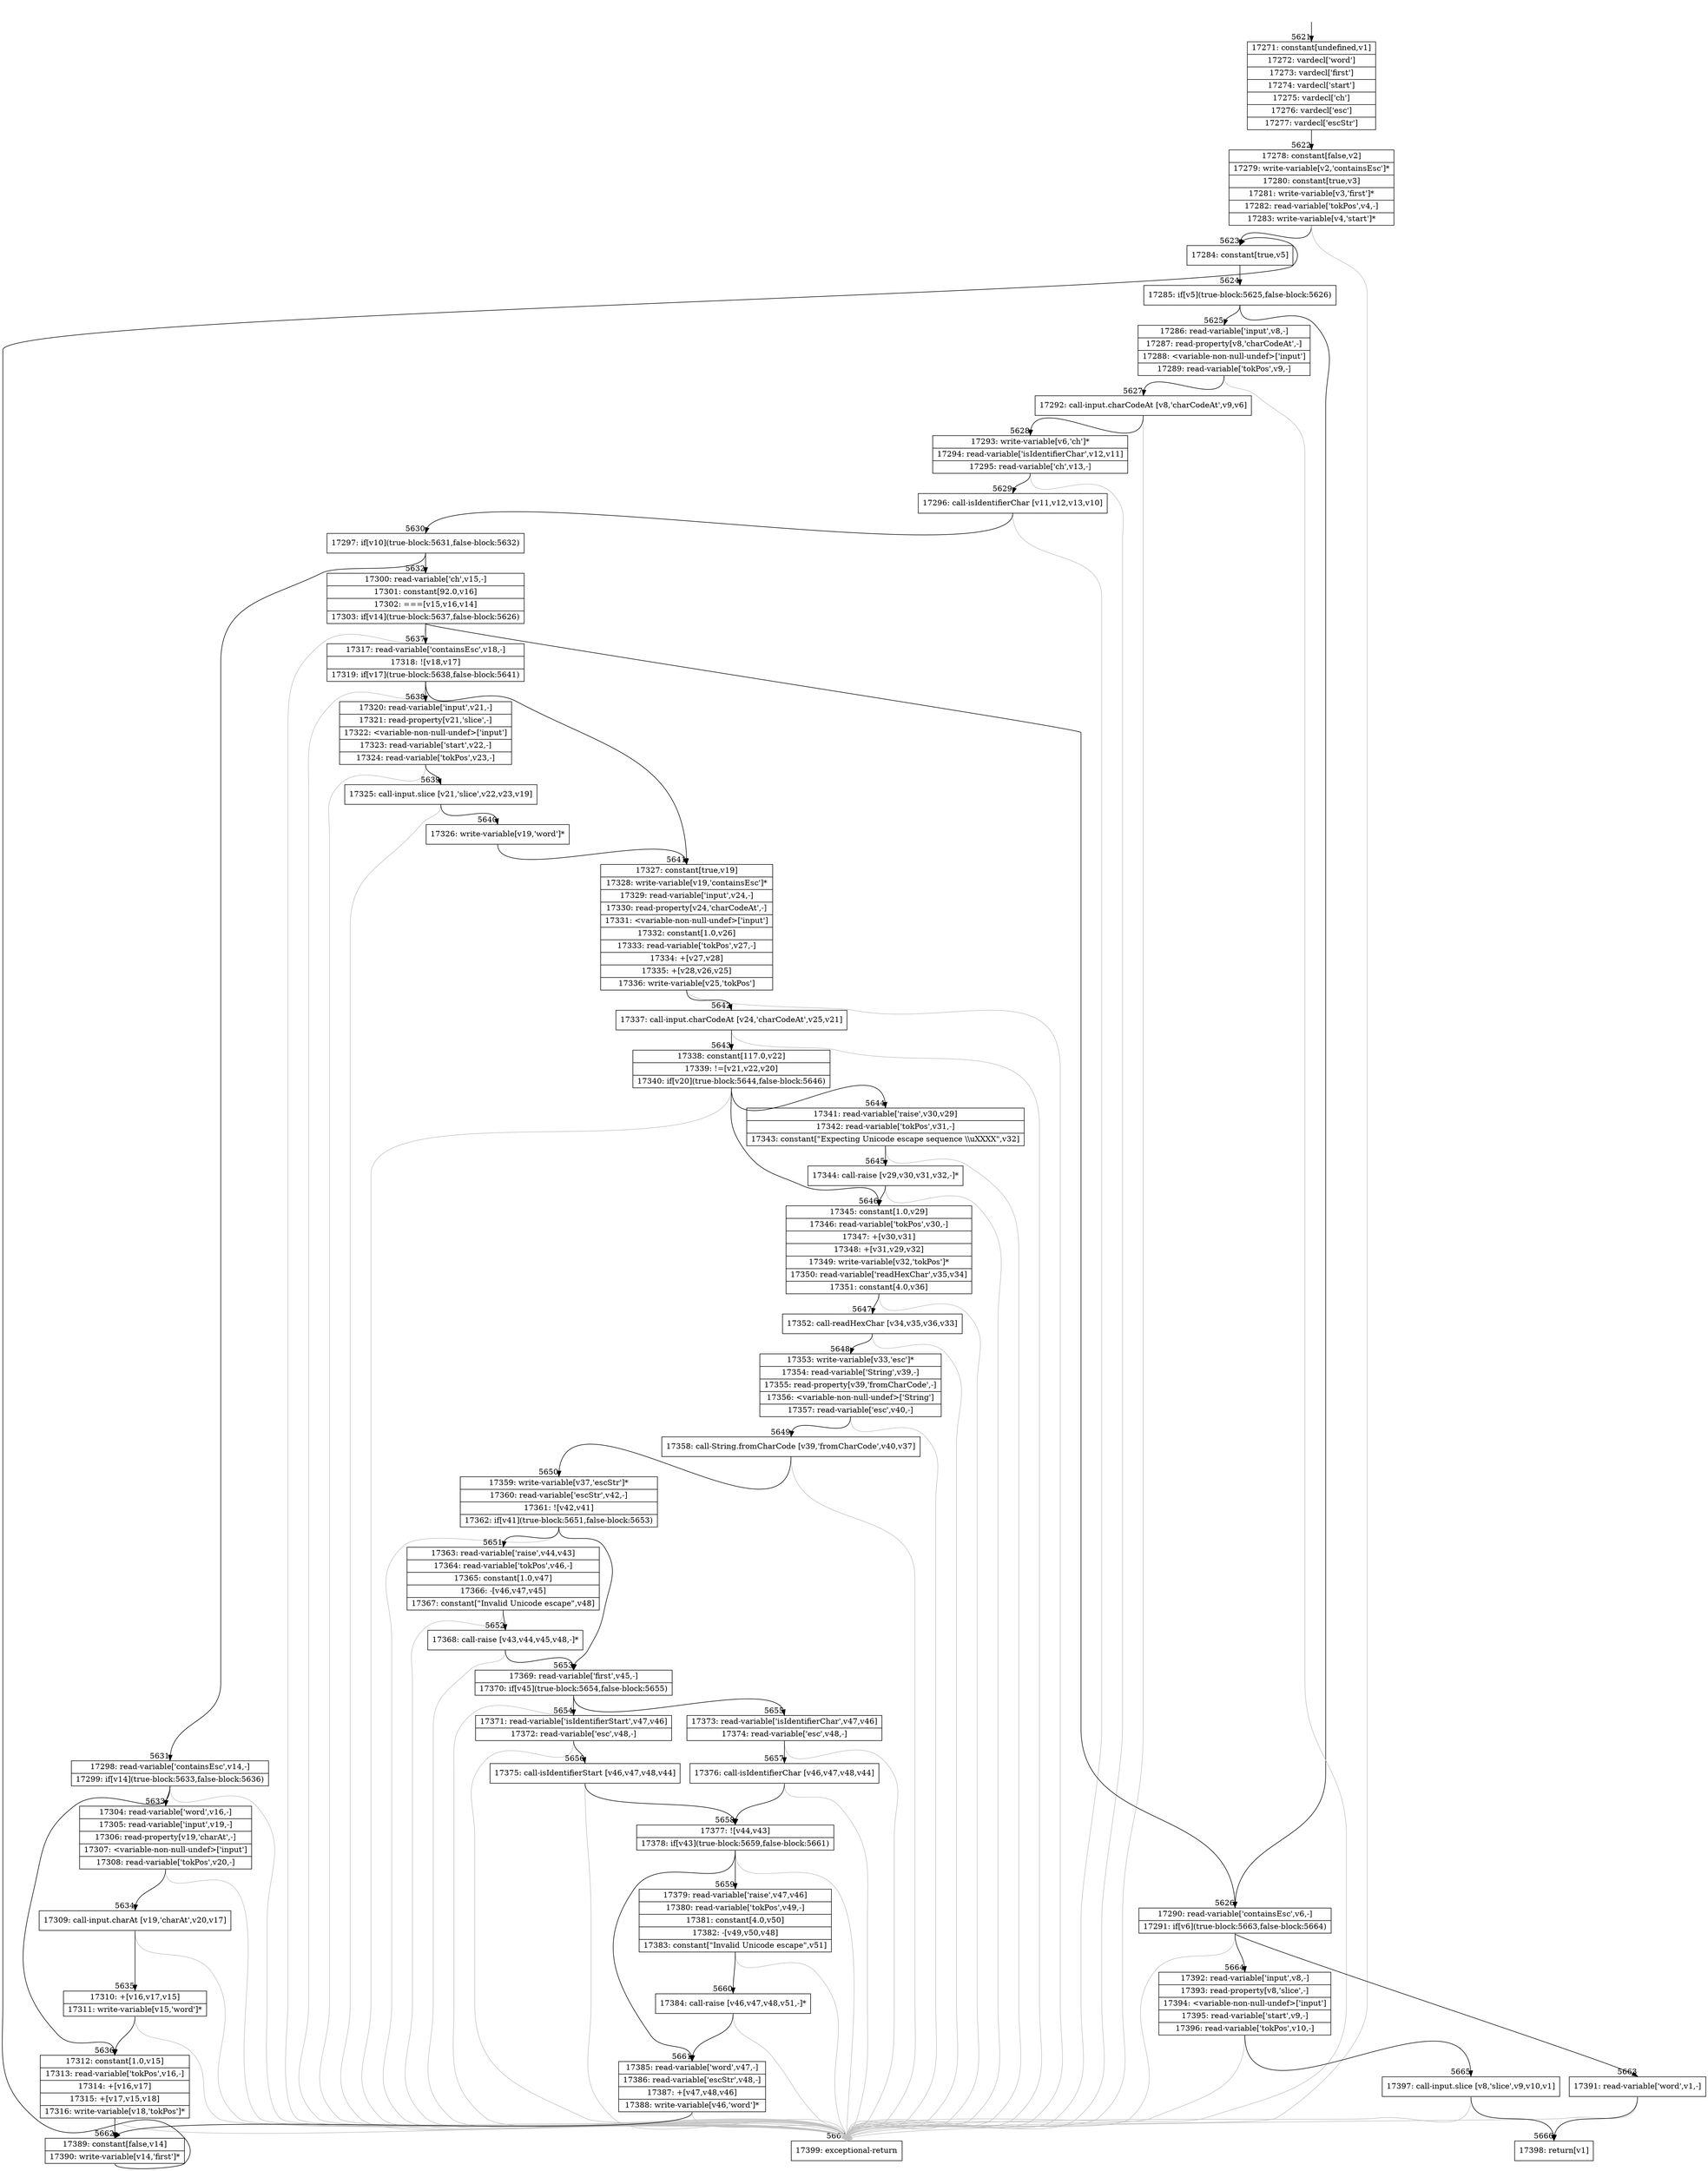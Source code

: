 digraph {
rankdir="TD"
BB_entry326[shape=none,label=""];
BB_entry326 -> BB5621 [tailport=s, headport=n, headlabel="    5621"]
BB5621 [shape=record label="{17271: constant[undefined,v1]|17272: vardecl['word']|17273: vardecl['first']|17274: vardecl['start']|17275: vardecl['ch']|17276: vardecl['esc']|17277: vardecl['escStr']}" ] 
BB5621 -> BB5622 [tailport=s, headport=n, headlabel="      5622"]
BB5622 [shape=record label="{17278: constant[false,v2]|17279: write-variable[v2,'containsEsc']*|17280: constant[true,v3]|17281: write-variable[v3,'first']*|17282: read-variable['tokPos',v4,-]|17283: write-variable[v4,'start']*}" ] 
BB5622 -> BB5623 [tailport=s, headport=n, headlabel="      5623"]
BB5622 -> BB5667 [tailport=s, headport=n, color=gray, headlabel="      5667"]
BB5623 [shape=record label="{17284: constant[true,v5]}" ] 
BB5623 -> BB5624 [tailport=s, headport=n, headlabel="      5624"]
BB5624 [shape=record label="{17285: if[v5](true-block:5625,false-block:5626)}" ] 
BB5624 -> BB5625 [tailport=s, headport=n, headlabel="      5625"]
BB5624 -> BB5626 [tailport=s, headport=n, headlabel="      5626"]
BB5625 [shape=record label="{17286: read-variable['input',v8,-]|17287: read-property[v8,'charCodeAt',-]|17288: \<variable-non-null-undef\>['input']|17289: read-variable['tokPos',v9,-]}" ] 
BB5625 -> BB5627 [tailport=s, headport=n, headlabel="      5627"]
BB5625 -> BB5667 [tailport=s, headport=n, color=gray]
BB5626 [shape=record label="{17290: read-variable['containsEsc',v6,-]|17291: if[v6](true-block:5663,false-block:5664)}" ] 
BB5626 -> BB5663 [tailport=s, headport=n, headlabel="      5663"]
BB5626 -> BB5664 [tailport=s, headport=n, headlabel="      5664"]
BB5626 -> BB5667 [tailport=s, headport=n, color=gray]
BB5627 [shape=record label="{17292: call-input.charCodeAt [v8,'charCodeAt',v9,v6]}" ] 
BB5627 -> BB5628 [tailport=s, headport=n, headlabel="      5628"]
BB5627 -> BB5667 [tailport=s, headport=n, color=gray]
BB5628 [shape=record label="{17293: write-variable[v6,'ch']*|17294: read-variable['isIdentifierChar',v12,v11]|17295: read-variable['ch',v13,-]}" ] 
BB5628 -> BB5629 [tailport=s, headport=n, headlabel="      5629"]
BB5628 -> BB5667 [tailport=s, headport=n, color=gray]
BB5629 [shape=record label="{17296: call-isIdentifierChar [v11,v12,v13,v10]}" ] 
BB5629 -> BB5630 [tailport=s, headport=n, headlabel="      5630"]
BB5629 -> BB5667 [tailport=s, headport=n, color=gray]
BB5630 [shape=record label="{17297: if[v10](true-block:5631,false-block:5632)}" ] 
BB5630 -> BB5631 [tailport=s, headport=n, headlabel="      5631"]
BB5630 -> BB5632 [tailport=s, headport=n, headlabel="      5632"]
BB5631 [shape=record label="{17298: read-variable['containsEsc',v14,-]|17299: if[v14](true-block:5633,false-block:5636)}" ] 
BB5631 -> BB5633 [tailport=s, headport=n, headlabel="      5633"]
BB5631 -> BB5636 [tailport=s, headport=n, headlabel="      5636"]
BB5631 -> BB5667 [tailport=s, headport=n, color=gray]
BB5632 [shape=record label="{17300: read-variable['ch',v15,-]|17301: constant[92.0,v16]|17302: ===[v15,v16,v14]|17303: if[v14](true-block:5637,false-block:5626)}" ] 
BB5632 -> BB5637 [tailport=s, headport=n, headlabel="      5637"]
BB5632 -> BB5626 [tailport=s, headport=n]
BB5632 -> BB5667 [tailport=s, headport=n, color=gray]
BB5633 [shape=record label="{17304: read-variable['word',v16,-]|17305: read-variable['input',v19,-]|17306: read-property[v19,'charAt',-]|17307: \<variable-non-null-undef\>['input']|17308: read-variable['tokPos',v20,-]}" ] 
BB5633 -> BB5634 [tailport=s, headport=n, headlabel="      5634"]
BB5633 -> BB5667 [tailport=s, headport=n, color=gray]
BB5634 [shape=record label="{17309: call-input.charAt [v19,'charAt',v20,v17]}" ] 
BB5634 -> BB5635 [tailport=s, headport=n, headlabel="      5635"]
BB5634 -> BB5667 [tailport=s, headport=n, color=gray]
BB5635 [shape=record label="{17310: +[v16,v17,v15]|17311: write-variable[v15,'word']*}" ] 
BB5635 -> BB5636 [tailport=s, headport=n]
BB5635 -> BB5667 [tailport=s, headport=n, color=gray]
BB5636 [shape=record label="{17312: constant[1.0,v15]|17313: read-variable['tokPos',v16,-]|17314: +[v16,v17]|17315: +[v17,v15,v18]|17316: write-variable[v18,'tokPos']*}" ] 
BB5636 -> BB5662 [tailport=s, headport=n, headlabel="      5662"]
BB5636 -> BB5667 [tailport=s, headport=n, color=gray]
BB5637 [shape=record label="{17317: read-variable['containsEsc',v18,-]|17318: ![v18,v17]|17319: if[v17](true-block:5638,false-block:5641)}" ] 
BB5637 -> BB5638 [tailport=s, headport=n, headlabel="      5638"]
BB5637 -> BB5641 [tailport=s, headport=n, headlabel="      5641"]
BB5637 -> BB5667 [tailport=s, headport=n, color=gray]
BB5638 [shape=record label="{17320: read-variable['input',v21,-]|17321: read-property[v21,'slice',-]|17322: \<variable-non-null-undef\>['input']|17323: read-variable['start',v22,-]|17324: read-variable['tokPos',v23,-]}" ] 
BB5638 -> BB5639 [tailport=s, headport=n, headlabel="      5639"]
BB5638 -> BB5667 [tailport=s, headport=n, color=gray]
BB5639 [shape=record label="{17325: call-input.slice [v21,'slice',v22,v23,v19]}" ] 
BB5639 -> BB5640 [tailport=s, headport=n, headlabel="      5640"]
BB5639 -> BB5667 [tailport=s, headport=n, color=gray]
BB5640 [shape=record label="{17326: write-variable[v19,'word']*}" ] 
BB5640 -> BB5641 [tailport=s, headport=n]
BB5641 [shape=record label="{17327: constant[true,v19]|17328: write-variable[v19,'containsEsc']*|17329: read-variable['input',v24,-]|17330: read-property[v24,'charCodeAt',-]|17331: \<variable-non-null-undef\>['input']|17332: constant[1.0,v26]|17333: read-variable['tokPos',v27,-]|17334: +[v27,v28]|17335: +[v28,v26,v25]|17336: write-variable[v25,'tokPos']}" ] 
BB5641 -> BB5642 [tailport=s, headport=n, headlabel="      5642"]
BB5641 -> BB5667 [tailport=s, headport=n, color=gray]
BB5642 [shape=record label="{17337: call-input.charCodeAt [v24,'charCodeAt',v25,v21]}" ] 
BB5642 -> BB5643 [tailport=s, headport=n, headlabel="      5643"]
BB5642 -> BB5667 [tailport=s, headport=n, color=gray]
BB5643 [shape=record label="{17338: constant[117.0,v22]|17339: !=[v21,v22,v20]|17340: if[v20](true-block:5644,false-block:5646)}" ] 
BB5643 -> BB5644 [tailport=s, headport=n, headlabel="      5644"]
BB5643 -> BB5646 [tailport=s, headport=n, headlabel="      5646"]
BB5643 -> BB5667 [tailport=s, headport=n, color=gray]
BB5644 [shape=record label="{17341: read-variable['raise',v30,v29]|17342: read-variable['tokPos',v31,-]|17343: constant[\"Expecting Unicode escape sequence \\\\uXXXX\",v32]}" ] 
BB5644 -> BB5645 [tailport=s, headport=n, headlabel="      5645"]
BB5644 -> BB5667 [tailport=s, headport=n, color=gray]
BB5645 [shape=record label="{17344: call-raise [v29,v30,v31,v32,-]*}" ] 
BB5645 -> BB5646 [tailport=s, headport=n]
BB5645 -> BB5667 [tailport=s, headport=n, color=gray]
BB5646 [shape=record label="{17345: constant[1.0,v29]|17346: read-variable['tokPos',v30,-]|17347: +[v30,v31]|17348: +[v31,v29,v32]|17349: write-variable[v32,'tokPos']*|17350: read-variable['readHexChar',v35,v34]|17351: constant[4.0,v36]}" ] 
BB5646 -> BB5647 [tailport=s, headport=n, headlabel="      5647"]
BB5646 -> BB5667 [tailport=s, headport=n, color=gray]
BB5647 [shape=record label="{17352: call-readHexChar [v34,v35,v36,v33]}" ] 
BB5647 -> BB5648 [tailport=s, headport=n, headlabel="      5648"]
BB5647 -> BB5667 [tailport=s, headport=n, color=gray]
BB5648 [shape=record label="{17353: write-variable[v33,'esc']*|17354: read-variable['String',v39,-]|17355: read-property[v39,'fromCharCode',-]|17356: \<variable-non-null-undef\>['String']|17357: read-variable['esc',v40,-]}" ] 
BB5648 -> BB5649 [tailport=s, headport=n, headlabel="      5649"]
BB5648 -> BB5667 [tailport=s, headport=n, color=gray]
BB5649 [shape=record label="{17358: call-String.fromCharCode [v39,'fromCharCode',v40,v37]}" ] 
BB5649 -> BB5650 [tailport=s, headport=n, headlabel="      5650"]
BB5649 -> BB5667 [tailport=s, headport=n, color=gray]
BB5650 [shape=record label="{17359: write-variable[v37,'escStr']*|17360: read-variable['escStr',v42,-]|17361: ![v42,v41]|17362: if[v41](true-block:5651,false-block:5653)}" ] 
BB5650 -> BB5651 [tailport=s, headport=n, headlabel="      5651"]
BB5650 -> BB5653 [tailport=s, headport=n, headlabel="      5653"]
BB5650 -> BB5667 [tailport=s, headport=n, color=gray]
BB5651 [shape=record label="{17363: read-variable['raise',v44,v43]|17364: read-variable['tokPos',v46,-]|17365: constant[1.0,v47]|17366: -[v46,v47,v45]|17367: constant[\"Invalid Unicode escape\",v48]}" ] 
BB5651 -> BB5652 [tailport=s, headport=n, headlabel="      5652"]
BB5651 -> BB5667 [tailport=s, headport=n, color=gray]
BB5652 [shape=record label="{17368: call-raise [v43,v44,v45,v48,-]*}" ] 
BB5652 -> BB5653 [tailport=s, headport=n]
BB5652 -> BB5667 [tailport=s, headport=n, color=gray]
BB5653 [shape=record label="{17369: read-variable['first',v45,-]|17370: if[v45](true-block:5654,false-block:5655)}" ] 
BB5653 -> BB5654 [tailport=s, headport=n, headlabel="      5654"]
BB5653 -> BB5655 [tailport=s, headport=n, headlabel="      5655"]
BB5653 -> BB5667 [tailport=s, headport=n, color=gray]
BB5654 [shape=record label="{17371: read-variable['isIdentifierStart',v47,v46]|17372: read-variable['esc',v48,-]}" ] 
BB5654 -> BB5656 [tailport=s, headport=n, headlabel="      5656"]
BB5654 -> BB5667 [tailport=s, headport=n, color=gray]
BB5655 [shape=record label="{17373: read-variable['isIdentifierChar',v47,v46]|17374: read-variable['esc',v48,-]}" ] 
BB5655 -> BB5657 [tailport=s, headport=n, headlabel="      5657"]
BB5655 -> BB5667 [tailport=s, headport=n, color=gray]
BB5656 [shape=record label="{17375: call-isIdentifierStart [v46,v47,v48,v44]}" ] 
BB5656 -> BB5658 [tailport=s, headport=n, headlabel="      5658"]
BB5656 -> BB5667 [tailport=s, headport=n, color=gray]
BB5657 [shape=record label="{17376: call-isIdentifierChar [v46,v47,v48,v44]}" ] 
BB5657 -> BB5658 [tailport=s, headport=n]
BB5657 -> BB5667 [tailport=s, headport=n, color=gray]
BB5658 [shape=record label="{17377: ![v44,v43]|17378: if[v43](true-block:5659,false-block:5661)}" ] 
BB5658 -> BB5659 [tailport=s, headport=n, headlabel="      5659"]
BB5658 -> BB5661 [tailport=s, headport=n, headlabel="      5661"]
BB5658 -> BB5667 [tailport=s, headport=n, color=gray]
BB5659 [shape=record label="{17379: read-variable['raise',v47,v46]|17380: read-variable['tokPos',v49,-]|17381: constant[4.0,v50]|17382: -[v49,v50,v48]|17383: constant[\"Invalid Unicode escape\",v51]}" ] 
BB5659 -> BB5660 [tailport=s, headport=n, headlabel="      5660"]
BB5659 -> BB5667 [tailport=s, headport=n, color=gray]
BB5660 [shape=record label="{17384: call-raise [v46,v47,v48,v51,-]*}" ] 
BB5660 -> BB5661 [tailport=s, headport=n]
BB5660 -> BB5667 [tailport=s, headport=n, color=gray]
BB5661 [shape=record label="{17385: read-variable['word',v47,-]|17386: read-variable['escStr',v48,-]|17387: +[v47,v48,v46]|17388: write-variable[v46,'word']*}" ] 
BB5661 -> BB5662 [tailport=s, headport=n]
BB5661 -> BB5667 [tailport=s, headport=n, color=gray]
BB5662 [shape=record label="{17389: constant[false,v14]|17390: write-variable[v14,'first']*}" ] 
BB5662 -> BB5623 [tailport=s, headport=n]
BB5663 [shape=record label="{17391: read-variable['word',v1,-]}" ] 
BB5663 -> BB5666 [tailport=s, headport=n, headlabel="      5666"]
BB5663 -> BB5667 [tailport=s, headport=n, color=gray]
BB5664 [shape=record label="{17392: read-variable['input',v8,-]|17393: read-property[v8,'slice',-]|17394: \<variable-non-null-undef\>['input']|17395: read-variable['start',v9,-]|17396: read-variable['tokPos',v10,-]}" ] 
BB5664 -> BB5665 [tailport=s, headport=n, headlabel="      5665"]
BB5664 -> BB5667 [tailport=s, headport=n, color=gray]
BB5665 [shape=record label="{17397: call-input.slice [v8,'slice',v9,v10,v1]}" ] 
BB5665 -> BB5666 [tailport=s, headport=n]
BB5665 -> BB5667 [tailport=s, headport=n, color=gray]
BB5666 [shape=record label="{17398: return[v1]}" ] 
BB5667 [shape=record label="{17399: exceptional-return}" ] 
//#$~ 5679
}
